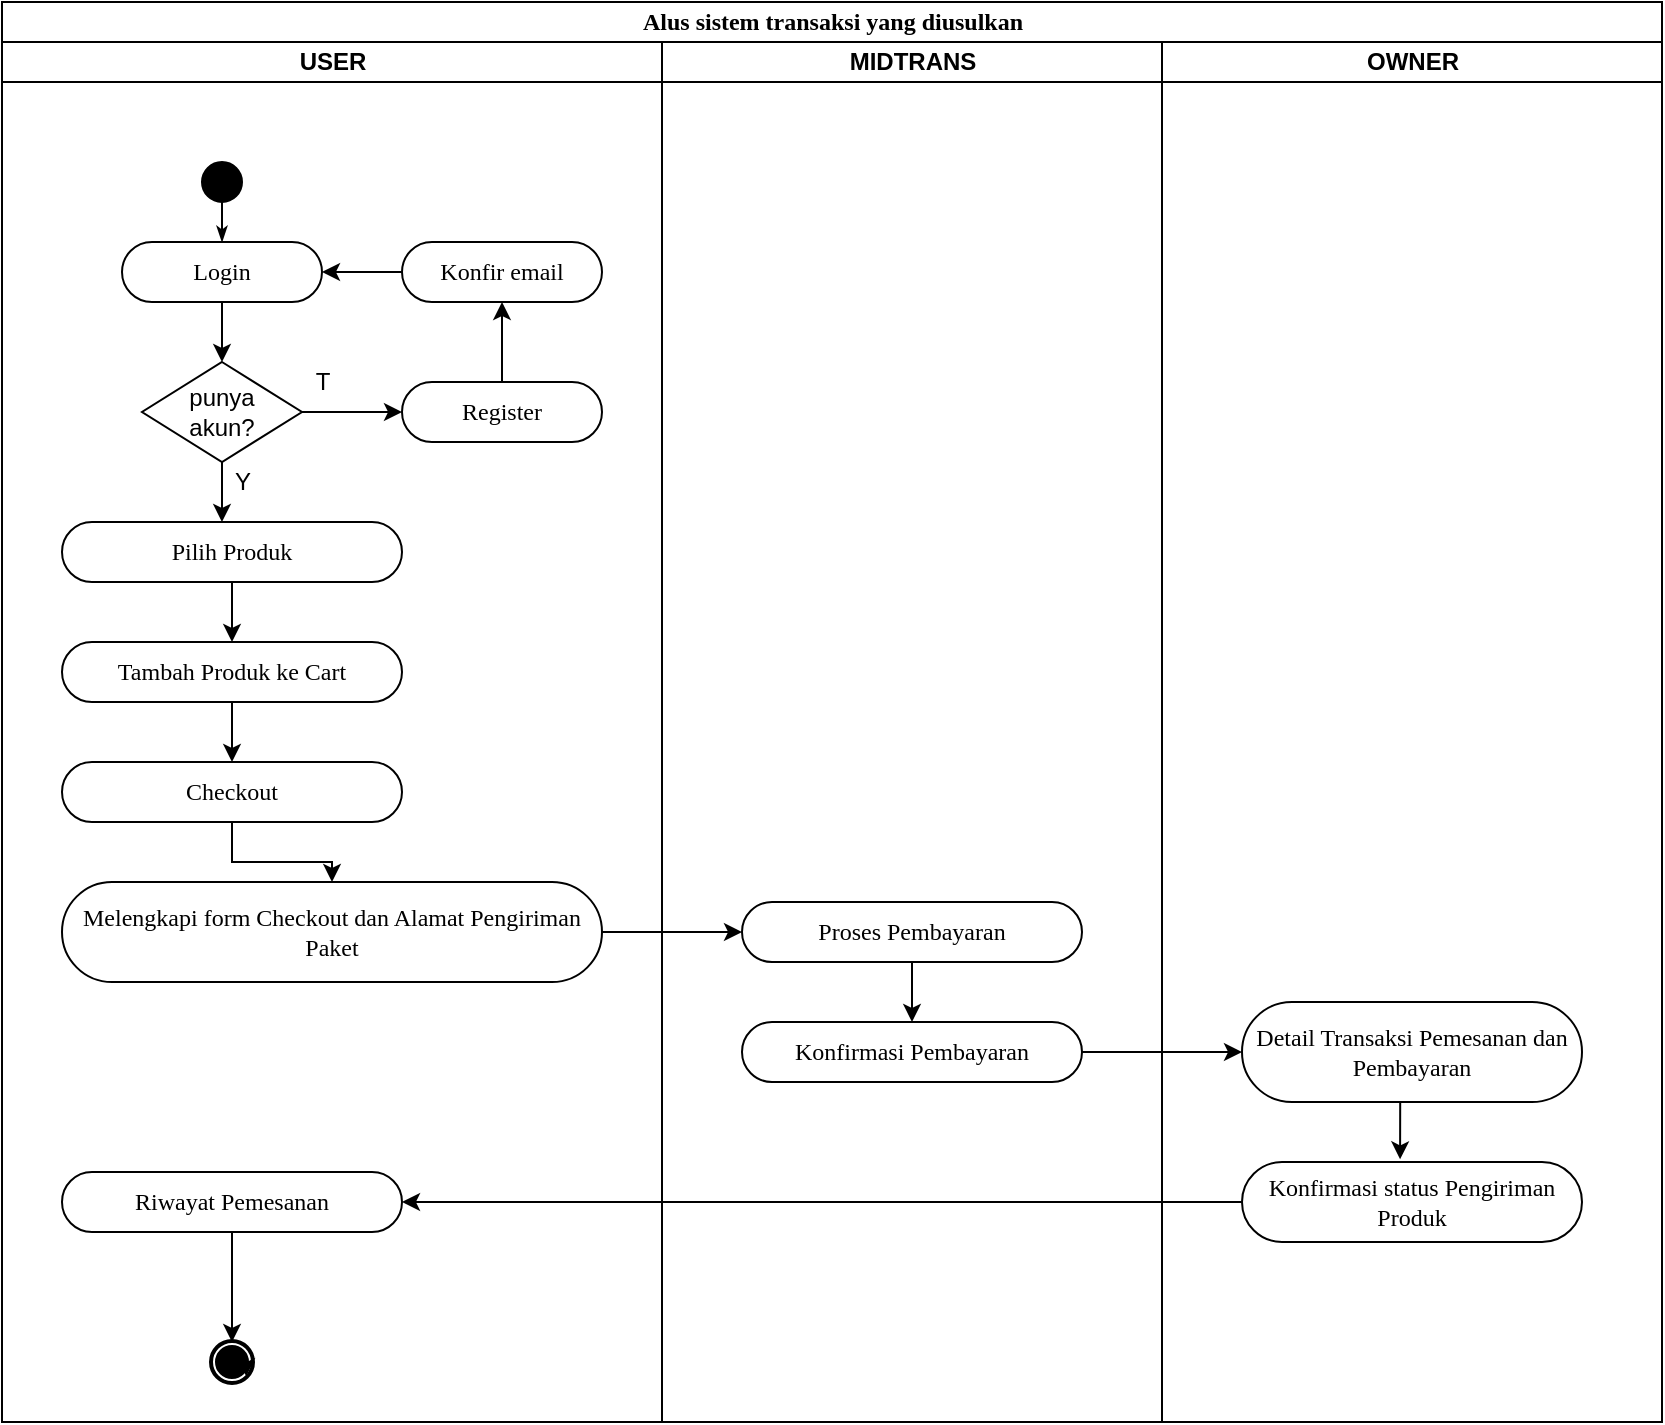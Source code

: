 <mxfile version="14.7.3" type="github">
  <diagram name="Page-1" id="0783ab3e-0a74-02c8-0abd-f7b4e66b4bec">
    <mxGraphModel dx="2703" dy="1846" grid="1" gridSize="10" guides="1" tooltips="1" connect="1" arrows="1" fold="1" page="1" pageScale="1" pageWidth="850" pageHeight="1100" background="none" math="0" shadow="0">
      <root>
        <mxCell id="0" />
        <mxCell id="1" parent="0" />
        <mxCell id="1c1d494c118603dd-1" value="Alus sistem transaksi yang diusulkan" style="swimlane;html=1;childLayout=stackLayout;startSize=20;rounded=0;shadow=0;comic=0;labelBackgroundColor=none;strokeWidth=1;fontFamily=Verdana;fontSize=12;align=center;" parent="1" vertex="1">
          <mxGeometry x="40" y="90" width="830" height="710" as="geometry" />
        </mxCell>
        <mxCell id="1c1d494c118603dd-2" value="USER" style="swimlane;html=1;startSize=20;" parent="1c1d494c118603dd-1" vertex="1">
          <mxGeometry y="20" width="330" height="690" as="geometry" />
        </mxCell>
        <mxCell id="RGpJh3_IjsfsPht-Quog-4" style="edgeStyle=orthogonalEdgeStyle;rounded=0;orthogonalLoop=1;jettySize=auto;html=1;entryX=0.5;entryY=0;entryDx=0;entryDy=0;" edge="1" parent="1c1d494c118603dd-2" source="1c1d494c118603dd-6" target="RGpJh3_IjsfsPht-Quog-1">
          <mxGeometry relative="1" as="geometry" />
        </mxCell>
        <mxCell id="1c1d494c118603dd-6" value="Login" style="rounded=1;whiteSpace=wrap;html=1;shadow=0;comic=0;labelBackgroundColor=none;strokeWidth=1;fontFamily=Verdana;fontSize=12;align=center;arcSize=50;" parent="1c1d494c118603dd-2" vertex="1">
          <mxGeometry x="60" y="100" width="100" height="30" as="geometry" />
        </mxCell>
        <mxCell id="60571a20871a0731-4" value="" style="ellipse;whiteSpace=wrap;html=1;rounded=0;shadow=0;comic=0;labelBackgroundColor=none;strokeWidth=1;fillColor=#000000;fontFamily=Verdana;fontSize=12;align=center;" parent="1c1d494c118603dd-2" vertex="1">
          <mxGeometry x="100" y="60" width="20" height="20" as="geometry" />
        </mxCell>
        <mxCell id="RGpJh3_IjsfsPht-Quog-2" style="edgeStyle=none;rounded=0;html=1;labelBackgroundColor=none;startArrow=none;startFill=0;startSize=5;endArrow=classicThin;endFill=1;endSize=5;jettySize=auto;orthogonalLoop=1;strokeWidth=1;fontFamily=Verdana;fontSize=12;exitX=0.5;exitY=1;exitDx=0;exitDy=0;" edge="1" parent="1c1d494c118603dd-2" source="60571a20871a0731-4" target="1c1d494c118603dd-6">
          <mxGeometry relative="1" as="geometry">
            <mxPoint x="172.727" y="320" as="sourcePoint" />
            <mxPoint x="152.273" y="345" as="targetPoint" />
          </mxGeometry>
        </mxCell>
        <mxCell id="RGpJh3_IjsfsPht-Quog-49" style="edgeStyle=orthogonalEdgeStyle;rounded=0;orthogonalLoop=1;jettySize=auto;html=1;entryX=0.294;entryY=0;entryDx=0;entryDy=0;entryPerimeter=0;" edge="1" parent="1c1d494c118603dd-2" source="RGpJh3_IjsfsPht-Quog-1">
          <mxGeometry relative="1" as="geometry">
            <mxPoint x="109.98" y="240" as="targetPoint" />
          </mxGeometry>
        </mxCell>
        <mxCell id="RGpJh3_IjsfsPht-Quog-1" value="punya&lt;br&gt;akun?" style="rhombus;whiteSpace=wrap;html=1;" vertex="1" parent="1c1d494c118603dd-2">
          <mxGeometry x="70" y="160" width="80" height="50" as="geometry" />
        </mxCell>
        <mxCell id="RGpJh3_IjsfsPht-Quog-9" style="edgeStyle=orthogonalEdgeStyle;rounded=0;orthogonalLoop=1;jettySize=auto;html=1;entryX=0.5;entryY=1;entryDx=0;entryDy=0;" edge="1" parent="1c1d494c118603dd-2" source="RGpJh3_IjsfsPht-Quog-6" target="RGpJh3_IjsfsPht-Quog-8">
          <mxGeometry relative="1" as="geometry" />
        </mxCell>
        <mxCell id="RGpJh3_IjsfsPht-Quog-6" value="Register" style="rounded=1;whiteSpace=wrap;html=1;shadow=0;comic=0;labelBackgroundColor=none;strokeWidth=1;fontFamily=Verdana;fontSize=12;align=center;arcSize=50;" vertex="1" parent="1c1d494c118603dd-2">
          <mxGeometry x="200" y="170" width="100" height="30" as="geometry" />
        </mxCell>
        <mxCell id="RGpJh3_IjsfsPht-Quog-10" style="edgeStyle=orthogonalEdgeStyle;rounded=0;orthogonalLoop=1;jettySize=auto;html=1;entryX=1;entryY=0.5;entryDx=0;entryDy=0;" edge="1" parent="1c1d494c118603dd-2" source="RGpJh3_IjsfsPht-Quog-8" target="1c1d494c118603dd-6">
          <mxGeometry relative="1" as="geometry" />
        </mxCell>
        <mxCell id="RGpJh3_IjsfsPht-Quog-8" value="Konfir email" style="rounded=1;whiteSpace=wrap;html=1;shadow=0;comic=0;labelBackgroundColor=none;strokeWidth=1;fontFamily=Verdana;fontSize=12;align=center;arcSize=50;" vertex="1" parent="1c1d494c118603dd-2">
          <mxGeometry x="200" y="100" width="100" height="30" as="geometry" />
        </mxCell>
        <mxCell id="RGpJh3_IjsfsPht-Quog-5" style="edgeStyle=orthogonalEdgeStyle;rounded=0;orthogonalLoop=1;jettySize=auto;html=1;entryX=0;entryY=0.5;entryDx=0;entryDy=0;" edge="1" parent="1c1d494c118603dd-2" source="RGpJh3_IjsfsPht-Quog-1" target="RGpJh3_IjsfsPht-Quog-6">
          <mxGeometry relative="1" as="geometry">
            <mxPoint x="170" y="185" as="targetPoint" />
          </mxGeometry>
        </mxCell>
        <mxCell id="RGpJh3_IjsfsPht-Quog-13" value="Y" style="text;html=1;align=center;verticalAlign=middle;resizable=0;points=[];autosize=1;strokeColor=none;" vertex="1" parent="1c1d494c118603dd-2">
          <mxGeometry x="110" y="210" width="20" height="20" as="geometry" />
        </mxCell>
        <mxCell id="RGpJh3_IjsfsPht-Quog-12" value="T" style="text;html=1;align=center;verticalAlign=middle;resizable=0;points=[];autosize=1;strokeColor=none;" vertex="1" parent="1c1d494c118603dd-2">
          <mxGeometry x="150" y="160" width="20" height="20" as="geometry" />
        </mxCell>
        <mxCell id="RGpJh3_IjsfsPht-Quog-14" value="Melengkapi form Checkout dan Alamat Pengiriman Paket" style="rounded=1;whiteSpace=wrap;html=1;shadow=0;comic=0;labelBackgroundColor=none;strokeWidth=1;fontFamily=Verdana;fontSize=12;align=center;arcSize=50;" vertex="1" parent="1c1d494c118603dd-2">
          <mxGeometry x="30" y="420" width="270" height="50" as="geometry" />
        </mxCell>
        <mxCell id="RGpJh3_IjsfsPht-Quog-33" value="Pilih Produk" style="rounded=1;whiteSpace=wrap;html=1;shadow=0;comic=0;labelBackgroundColor=none;strokeWidth=1;fontFamily=Verdana;fontSize=12;align=center;arcSize=50;" vertex="1" parent="1c1d494c118603dd-2">
          <mxGeometry x="30" y="240" width="170" height="30" as="geometry" />
        </mxCell>
        <mxCell id="RGpJh3_IjsfsPht-Quog-43" value="Riwayat Pemesanan" style="rounded=1;whiteSpace=wrap;html=1;shadow=0;comic=0;labelBackgroundColor=none;strokeWidth=1;fontFamily=Verdana;fontSize=12;align=center;arcSize=50;" vertex="1" parent="1c1d494c118603dd-2">
          <mxGeometry x="30" y="565" width="170" height="30" as="geometry" />
        </mxCell>
        <mxCell id="RGpJh3_IjsfsPht-Quog-45" value="" style="shape=mxgraph.bpmn.shape;html=1;verticalLabelPosition=bottom;labelBackgroundColor=#ffffff;verticalAlign=top;perimeter=ellipsePerimeter;outline=end;symbol=terminate;rounded=0;shadow=0;comic=0;strokeWidth=1;fontFamily=Verdana;fontSize=12;align=center;" vertex="1" parent="1c1d494c118603dd-2">
          <mxGeometry x="105" y="650" width="20" height="20" as="geometry" />
        </mxCell>
        <mxCell id="RGpJh3_IjsfsPht-Quog-47" style="edgeStyle=orthogonalEdgeStyle;rounded=0;orthogonalLoop=1;jettySize=auto;html=1;exitX=1;exitY=0.5;exitDx=0;exitDy=0;entryX=0.855;entryY=0.855;entryDx=0;entryDy=0;entryPerimeter=0;" edge="1" parent="1c1d494c118603dd-2" source="RGpJh3_IjsfsPht-Quog-45" target="RGpJh3_IjsfsPht-Quog-45">
          <mxGeometry relative="1" as="geometry" />
        </mxCell>
        <mxCell id="RGpJh3_IjsfsPht-Quog-48" style="edgeStyle=orthogonalEdgeStyle;rounded=0;orthogonalLoop=1;jettySize=auto;html=1;entryX=0.5;entryY=0;entryDx=0;entryDy=0;" edge="1" parent="1c1d494c118603dd-2" source="RGpJh3_IjsfsPht-Quog-43" target="RGpJh3_IjsfsPht-Quog-45">
          <mxGeometry relative="1" as="geometry">
            <mxPoint x="115" y="620" as="targetPoint" />
          </mxGeometry>
        </mxCell>
        <mxCell id="RGpJh3_IjsfsPht-Quog-55" style="edgeStyle=orthogonalEdgeStyle;rounded=0;orthogonalLoop=1;jettySize=auto;html=1;exitX=0.5;exitY=1;exitDx=0;exitDy=0;entryX=0.5;entryY=0;entryDx=0;entryDy=0;" edge="1" parent="1c1d494c118603dd-2" source="RGpJh3_IjsfsPht-Quog-51" target="RGpJh3_IjsfsPht-Quog-14">
          <mxGeometry relative="1" as="geometry" />
        </mxCell>
        <mxCell id="RGpJh3_IjsfsPht-Quog-51" value="Checkout" style="rounded=1;whiteSpace=wrap;html=1;shadow=0;comic=0;labelBackgroundColor=none;strokeWidth=1;fontFamily=Verdana;fontSize=12;align=center;arcSize=50;" vertex="1" parent="1c1d494c118603dd-2">
          <mxGeometry x="30" y="360" width="170" height="30" as="geometry" />
        </mxCell>
        <mxCell id="1c1d494c118603dd-3" value="MIDTRANS" style="swimlane;html=1;startSize=20;" parent="1c1d494c118603dd-1" vertex="1">
          <mxGeometry x="330" y="20" width="250" height="690" as="geometry" />
        </mxCell>
        <mxCell id="RGpJh3_IjsfsPht-Quog-37" style="edgeStyle=orthogonalEdgeStyle;rounded=0;orthogonalLoop=1;jettySize=auto;html=1;entryX=0.5;entryY=0;entryDx=0;entryDy=0;" edge="1" parent="1c1d494c118603dd-3" source="RGpJh3_IjsfsPht-Quog-35" target="RGpJh3_IjsfsPht-Quog-36">
          <mxGeometry relative="1" as="geometry" />
        </mxCell>
        <mxCell id="RGpJh3_IjsfsPht-Quog-35" value="Proses Pembayaran" style="rounded=1;whiteSpace=wrap;html=1;shadow=0;comic=0;labelBackgroundColor=none;strokeWidth=1;fontFamily=Verdana;fontSize=12;align=center;arcSize=50;" vertex="1" parent="1c1d494c118603dd-3">
          <mxGeometry x="40" y="430" width="170" height="30" as="geometry" />
        </mxCell>
        <mxCell id="RGpJh3_IjsfsPht-Quog-36" value="Konfirmasi Pembayaran" style="rounded=1;whiteSpace=wrap;html=1;shadow=0;comic=0;labelBackgroundColor=none;strokeWidth=1;fontFamily=Verdana;fontSize=12;align=center;arcSize=50;" vertex="1" parent="1c1d494c118603dd-3">
          <mxGeometry x="40" y="490" width="170" height="30" as="geometry" />
        </mxCell>
        <mxCell id="RGpJh3_IjsfsPht-Quog-38" style="edgeStyle=orthogonalEdgeStyle;rounded=0;orthogonalLoop=1;jettySize=auto;html=1;entryX=0;entryY=0.5;entryDx=0;entryDy=0;" edge="1" parent="1c1d494c118603dd-1" source="RGpJh3_IjsfsPht-Quog-14" target="RGpJh3_IjsfsPht-Quog-35">
          <mxGeometry relative="1" as="geometry" />
        </mxCell>
        <mxCell id="RGpJh3_IjsfsPht-Quog-40" style="edgeStyle=orthogonalEdgeStyle;rounded=0;orthogonalLoop=1;jettySize=auto;html=1;entryX=0;entryY=0.5;entryDx=0;entryDy=0;" edge="1" parent="1c1d494c118603dd-1" source="RGpJh3_IjsfsPht-Quog-36" target="RGpJh3_IjsfsPht-Quog-39">
          <mxGeometry relative="1" as="geometry">
            <Array as="points">
              <mxPoint x="620" y="525" />
            </Array>
          </mxGeometry>
        </mxCell>
        <mxCell id="RGpJh3_IjsfsPht-Quog-44" style="edgeStyle=orthogonalEdgeStyle;rounded=0;orthogonalLoop=1;jettySize=auto;html=1;entryX=1;entryY=0.5;entryDx=0;entryDy=0;" edge="1" parent="1c1d494c118603dd-1" source="RGpJh3_IjsfsPht-Quog-41" target="RGpJh3_IjsfsPht-Quog-43">
          <mxGeometry relative="1" as="geometry" />
        </mxCell>
        <mxCell id="1c1d494c118603dd-4" value="OWNER" style="swimlane;html=1;startSize=20;" parent="1c1d494c118603dd-1" vertex="1">
          <mxGeometry x="580" y="20" width="250" height="690" as="geometry" />
        </mxCell>
        <mxCell id="RGpJh3_IjsfsPht-Quog-42" style="edgeStyle=orthogonalEdgeStyle;rounded=0;orthogonalLoop=1;jettySize=auto;html=1;exitX=0.5;exitY=1;exitDx=0;exitDy=0;entryX=0.465;entryY=-0.033;entryDx=0;entryDy=0;entryPerimeter=0;" edge="1" parent="1c1d494c118603dd-4" source="RGpJh3_IjsfsPht-Quog-39" target="RGpJh3_IjsfsPht-Quog-41">
          <mxGeometry relative="1" as="geometry" />
        </mxCell>
        <mxCell id="RGpJh3_IjsfsPht-Quog-39" value="Detail Transaksi Pemesanan dan Pembayaran" style="rounded=1;whiteSpace=wrap;html=1;shadow=0;comic=0;labelBackgroundColor=none;strokeWidth=1;fontFamily=Verdana;fontSize=12;align=center;arcSize=50;" vertex="1" parent="1c1d494c118603dd-4">
          <mxGeometry x="40" y="480" width="170" height="50" as="geometry" />
        </mxCell>
        <mxCell id="RGpJh3_IjsfsPht-Quog-41" value="Konfirmasi status Pengiriman Produk" style="rounded=1;whiteSpace=wrap;html=1;shadow=0;comic=0;labelBackgroundColor=none;strokeWidth=1;fontFamily=Verdana;fontSize=12;align=center;arcSize=50;" vertex="1" parent="1c1d494c118603dd-4">
          <mxGeometry x="40" y="560" width="170" height="40" as="geometry" />
        </mxCell>
        <mxCell id="RGpJh3_IjsfsPht-Quog-52" style="edgeStyle=orthogonalEdgeStyle;rounded=0;orthogonalLoop=1;jettySize=auto;html=1;entryX=0.5;entryY=0;entryDx=0;entryDy=0;" edge="1" parent="1" source="RGpJh3_IjsfsPht-Quog-50" target="RGpJh3_IjsfsPht-Quog-51">
          <mxGeometry relative="1" as="geometry" />
        </mxCell>
        <mxCell id="RGpJh3_IjsfsPht-Quog-50" value="Tambah Produk ke Cart" style="rounded=1;whiteSpace=wrap;html=1;shadow=0;comic=0;labelBackgroundColor=none;strokeWidth=1;fontFamily=Verdana;fontSize=12;align=center;arcSize=50;" vertex="1" parent="1">
          <mxGeometry x="70" y="410" width="170" height="30" as="geometry" />
        </mxCell>
        <mxCell id="RGpJh3_IjsfsPht-Quog-54" style="edgeStyle=orthogonalEdgeStyle;rounded=0;orthogonalLoop=1;jettySize=auto;html=1;" edge="1" parent="1" source="RGpJh3_IjsfsPht-Quog-33" target="RGpJh3_IjsfsPht-Quog-50">
          <mxGeometry relative="1" as="geometry" />
        </mxCell>
      </root>
    </mxGraphModel>
  </diagram>
</mxfile>
